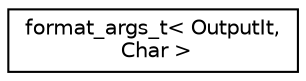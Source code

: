 digraph "Graphical Class Hierarchy"
{
  edge [fontname="Helvetica",fontsize="10",labelfontname="Helvetica",labelfontsize="10"];
  node [fontname="Helvetica",fontsize="10",shape=record];
  rankdir="LR";
  Node1 [label="format_args_t\< OutputIt,\l Char \>",height=0.2,width=0.4,color="black", fillcolor="white", style="filled",URL="$structformat__args__t.html"];
}
